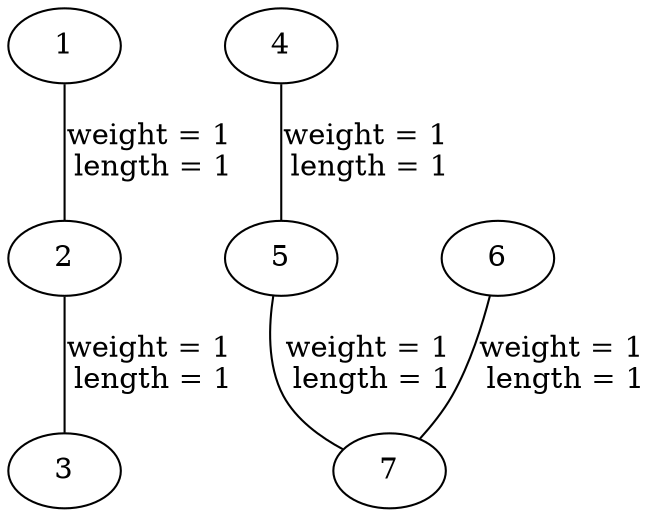 // Graph visualisation
graph "Graph" {
	graph [concentrate=True]
	1
	2
	3
	4
	5
	6
	7
	1 -- 2 [label="weight = 1
 length = 1" weight=1]
	2 -- 3 [label="weight = 1
 length = 1" weight=1]
	4 -- 5 [label="weight = 1
 length = 1" weight=1]
	5 -- 7 [label="weight = 1
 length = 1" weight=1]
	6 -- 7 [label="weight = 1
 length = 1" weight=1]
}
